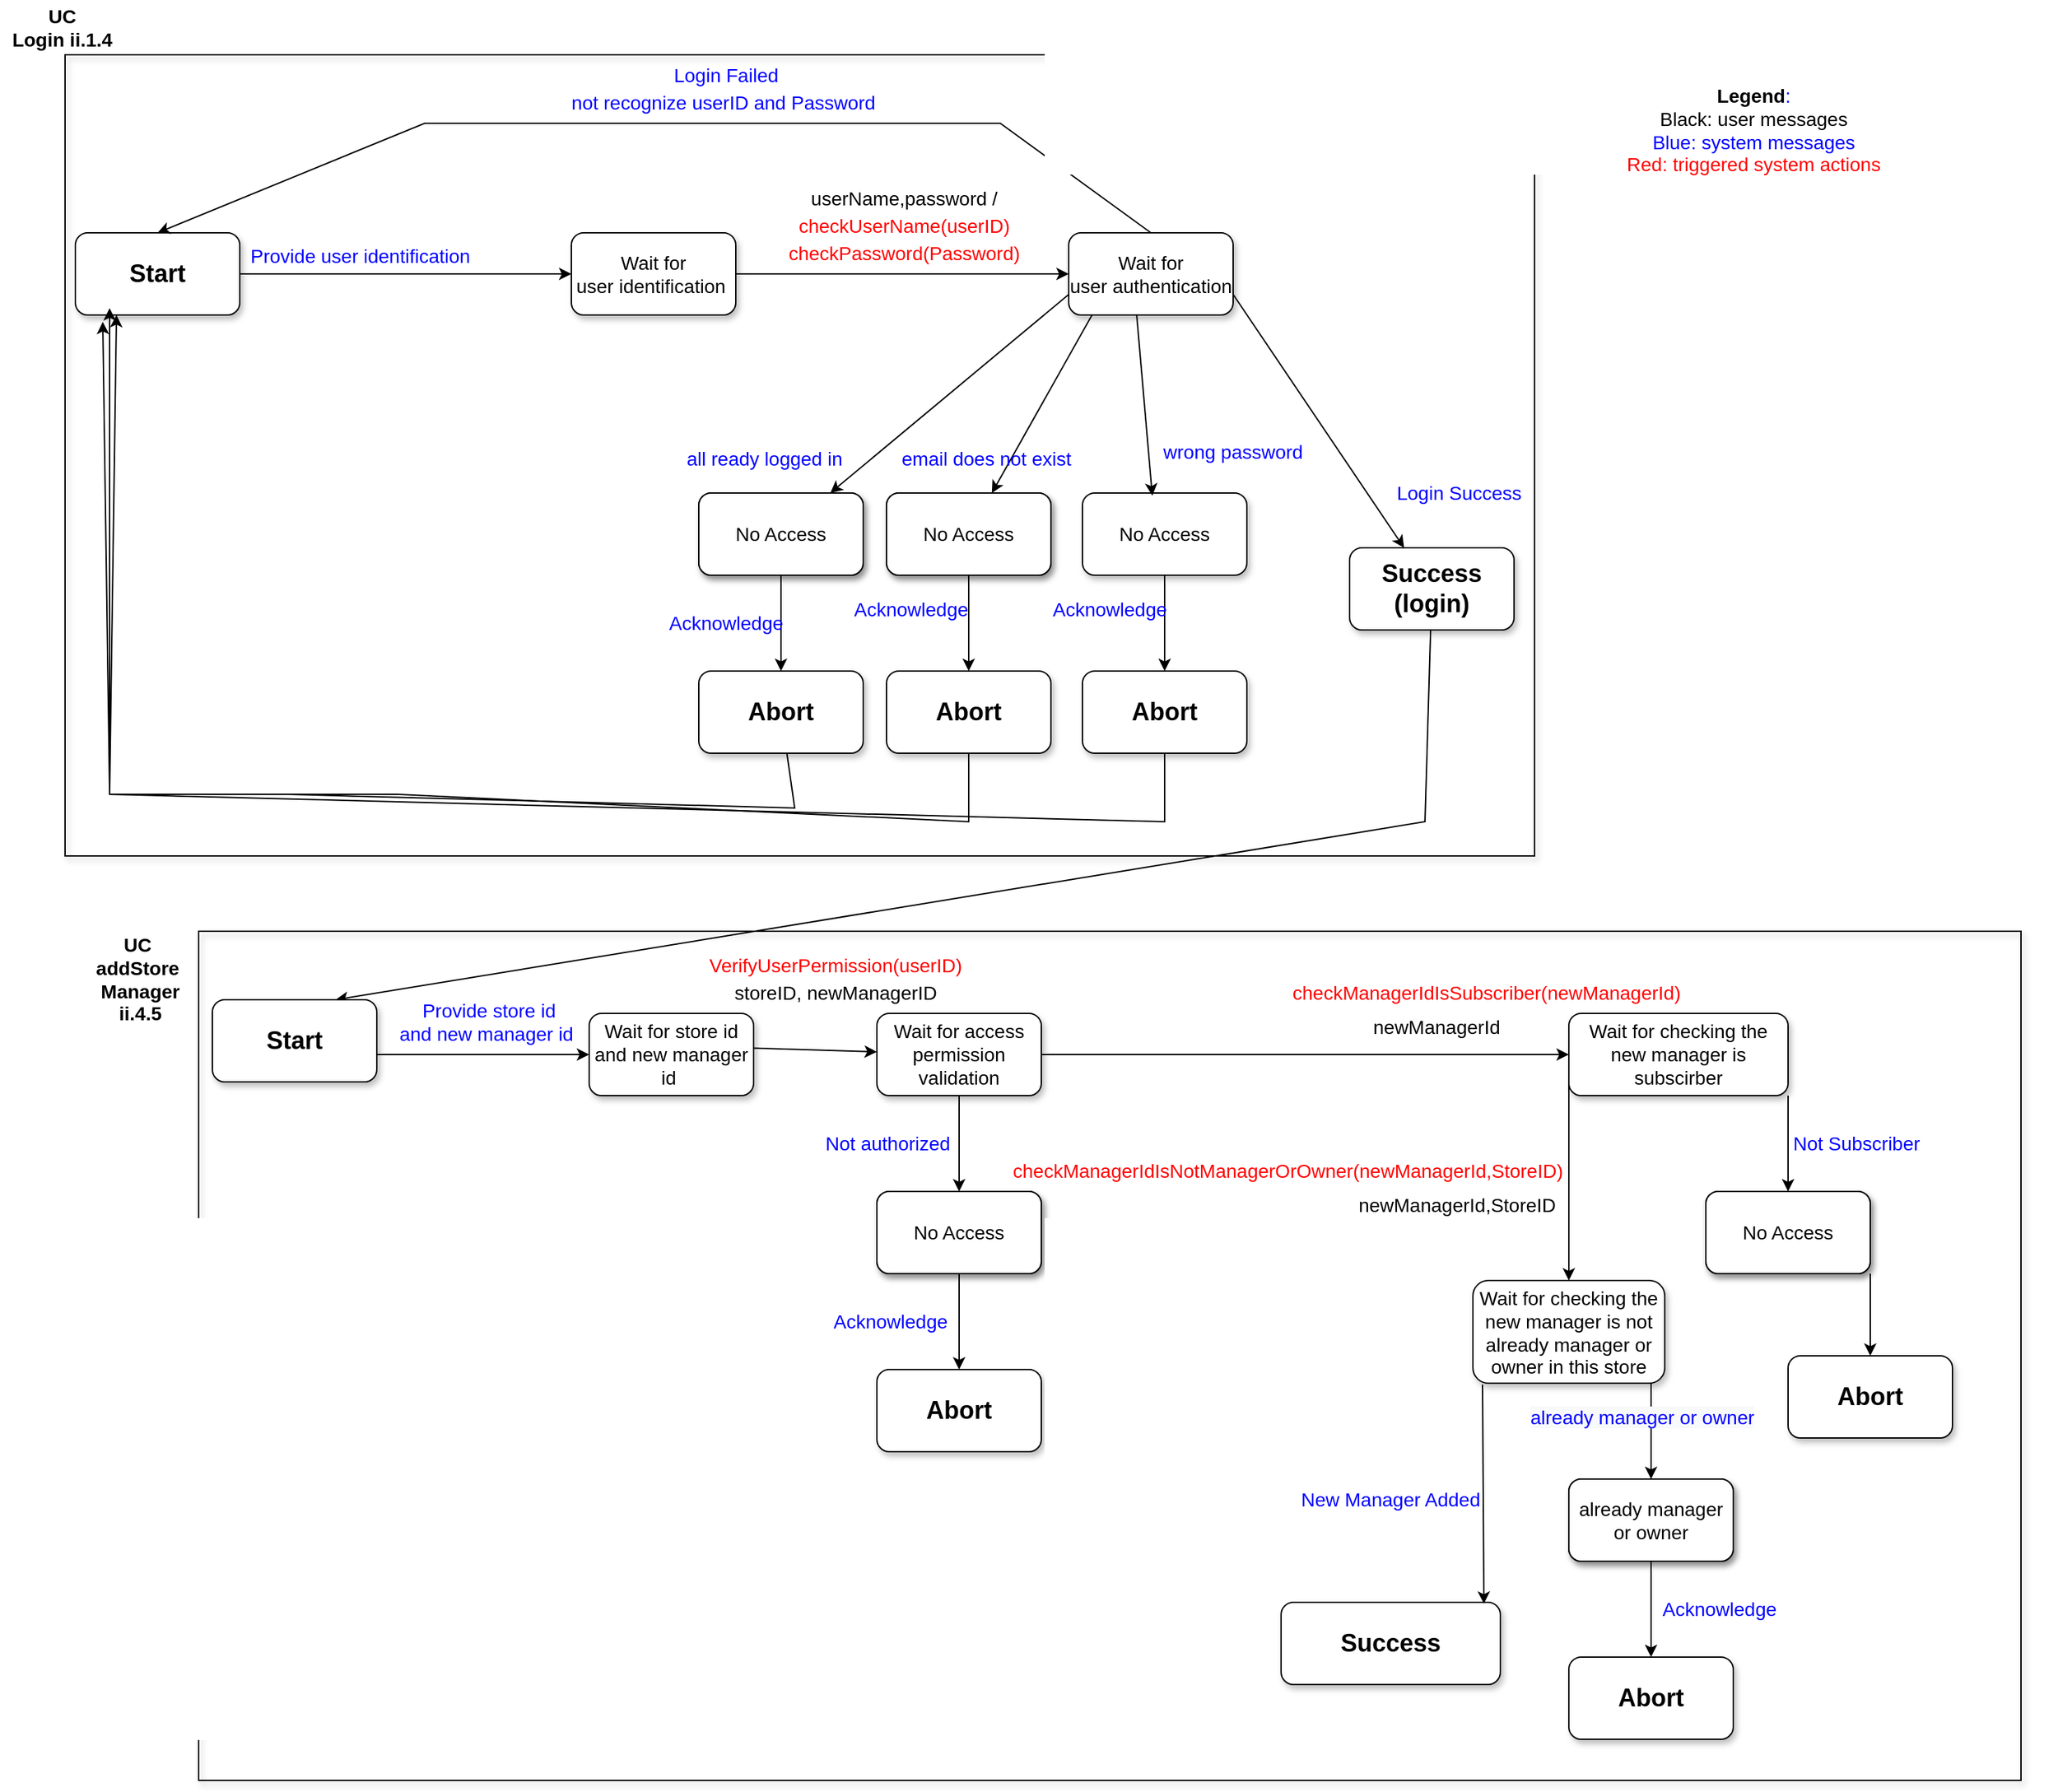 <mxfile version="18.1.1" type="device"><diagram id="I8vgxyRuR37qJ1av9yrc" name="Page-1"><mxGraphModel dx="1422" dy="732" grid="1" gridSize="10" guides="1" tooltips="1" connect="1" arrows="1" fold="1" page="1" pageScale="1" pageWidth="1654" pageHeight="2336" math="0" shadow="0"><root><mxCell id="0"/><mxCell id="1" parent="0"/><mxCell id="nVAzCe0PPjWLzRleOM1Q-2" value="&lt;b&gt;&lt;font style=&quot;font-size: 18px&quot;&gt;Start&lt;/font&gt;&lt;/b&gt;" style="rounded=1;whiteSpace=wrap;html=1;shadow=1;strokeColor=#000000;" parent="1" vertex="1"><mxGeometry x="55" y="170" width="120" height="60" as="geometry"/></mxCell><mxCell id="nVAzCe0PPjWLzRleOM1Q-3" value="&lt;font style=&quot;font-size: 14px&quot;&gt;Wait for user&amp;nbsp;identification&amp;nbsp;&lt;/font&gt;" style="rounded=1;whiteSpace=wrap;html=1;shadow=1;strokeColor=#000000;" parent="1" vertex="1"><mxGeometry x="417" y="170" width="120" height="60" as="geometry"/></mxCell><mxCell id="nVAzCe0PPjWLzRleOM1Q-4" value="" style="endArrow=classic;html=1;rounded=0;fontSize=14;exitX=1;exitY=0.5;exitDx=0;exitDy=0;entryX=0;entryY=0.5;entryDx=0;entryDy=0;" parent="1" source="nVAzCe0PPjWLzRleOM1Q-2" target="nVAzCe0PPjWLzRleOM1Q-3" edge="1"><mxGeometry width="50" height="50" relative="1" as="geometry"><mxPoint x="840" y="440" as="sourcePoint"/><mxPoint x="890" y="390" as="targetPoint"/></mxGeometry></mxCell><mxCell id="nVAzCe0PPjWLzRleOM1Q-5" value="&lt;font style=&quot;font-size: 14px&quot;&gt;Wait for user&amp;nbsp;authentication&lt;/font&gt;" style="rounded=1;whiteSpace=wrap;html=1;shadow=1;strokeColor=#000000;" parent="1" vertex="1"><mxGeometry x="780" y="170" width="120" height="60" as="geometry"/></mxCell><mxCell id="nVAzCe0PPjWLzRleOM1Q-6" value="" style="endArrow=classic;html=1;rounded=0;fontSize=14;entryX=0;entryY=0.5;entryDx=0;entryDy=0;" parent="1" source="nVAzCe0PPjWLzRleOM1Q-3" target="nVAzCe0PPjWLzRleOM1Q-5" edge="1"><mxGeometry width="50" height="50" relative="1" as="geometry"><mxPoint x="580" y="200" as="sourcePoint"/><mxPoint x="1240" y="390" as="targetPoint"/></mxGeometry></mxCell><mxCell id="nVAzCe0PPjWLzRleOM1Q-7" value="&lt;font color=&quot;#ff0000&quot;&gt;checkUserName(userID)&lt;/font&gt;" style="text;html=1;strokeColor=none;fillColor=none;align=center;verticalAlign=middle;whiteSpace=wrap;rounded=0;shadow=1;fontSize=14;" parent="1" vertex="1"><mxGeometry x="560" y="150" width="200" height="30" as="geometry"/></mxCell><mxCell id="nVAzCe0PPjWLzRleOM1Q-12" value="&lt;font color=&quot;#000000&quot;&gt;userName,password /&lt;/font&gt;" style="text;html=1;strokeColor=none;fillColor=none;align=center;verticalAlign=middle;whiteSpace=wrap;rounded=0;shadow=1;fontSize=14;fontColor=#FF0000;" parent="1" vertex="1"><mxGeometry x="545" y="130" width="230" height="30" as="geometry"/></mxCell><mxCell id="nVAzCe0PPjWLzRleOM1Q-15" value="" style="endArrow=classic;html=1;rounded=0;fontSize=14;fontColor=#000000;exitX=0.5;exitY=0;exitDx=0;exitDy=0;entryX=0.5;entryY=0;entryDx=0;entryDy=0;" parent="1" source="nVAzCe0PPjWLzRleOM1Q-5" target="nVAzCe0PPjWLzRleOM1Q-2" edge="1"><mxGeometry width="50" height="50" relative="1" as="geometry"><mxPoint x="620" y="420" as="sourcePoint"/><mxPoint x="680" y="360" as="targetPoint"/><Array as="points"><mxPoint x="730" y="90"/><mxPoint x="310" y="90"/></Array></mxGeometry></mxCell><mxCell id="nVAzCe0PPjWLzRleOM1Q-16" value="&lt;font color=&quot;#0000ff&quot;&gt;not recognize&amp;nbsp;userID&lt;/font&gt;&amp;nbsp;&lt;font color=&quot;#0000ff&quot;&gt;and Password&amp;nbsp;&lt;/font&gt;" style="text;html=1;strokeColor=none;fillColor=none;align=center;verticalAlign=middle;whiteSpace=wrap;rounded=0;shadow=1;fontSize=14;fontColor=#FF0000;" parent="1" vertex="1"><mxGeometry x="390" y="60" width="280" height="30" as="geometry"/></mxCell><mxCell id="nVAzCe0PPjWLzRleOM1Q-17" value="&lt;span style=&quot;font-size: 18px&quot;&gt;&lt;b&gt;Success&lt;br&gt;(login)&lt;br&gt;&lt;/b&gt;&lt;/span&gt;" style="rounded=1;whiteSpace=wrap;html=1;shadow=1;strokeColor=#000000;" parent="1" vertex="1"><mxGeometry x="985" y="400" width="120" height="60" as="geometry"/></mxCell><mxCell id="nVAzCe0PPjWLzRleOM1Q-18" value="&lt;font color=&quot;#0000ff&quot;&gt;Login Success&lt;/font&gt;" style="text;html=1;strokeColor=none;fillColor=none;align=center;verticalAlign=middle;whiteSpace=wrap;rounded=0;shadow=1;fontSize=14;fontColor=#FF0000;" parent="1" vertex="1"><mxGeometry x="925" y="345" width="280" height="30" as="geometry"/></mxCell><mxCell id="nVAzCe0PPjWLzRleOM1Q-19" value="" style="endArrow=classic;html=1;rounded=0;fontSize=14;fontColor=#0000FF;exitX=1;exitY=0.75;exitDx=0;exitDy=0;" parent="1" source="nVAzCe0PPjWLzRleOM1Q-5" target="nVAzCe0PPjWLzRleOM1Q-17" edge="1"><mxGeometry width="50" height="50" relative="1" as="geometry"><mxPoint x="1145" y="380" as="sourcePoint"/><mxPoint x="975" y="410" as="targetPoint"/></mxGeometry></mxCell><mxCell id="nVAzCe0PPjWLzRleOM1Q-20" value="&lt;font color=&quot;#000000&quot;&gt;&lt;b&gt;Legend&lt;/b&gt;&lt;/font&gt;:&lt;br&gt;&lt;font color=&quot;#000000&quot;&gt;Black: user messages&lt;/font&gt;&lt;br&gt;Blue: system messages&lt;br&gt;&lt;font color=&quot;#ff0000&quot;&gt;Red: triggered system actions&lt;/font&gt;" style="text;html=1;strokeColor=none;fillColor=none;align=center;verticalAlign=middle;whiteSpace=wrap;rounded=0;shadow=1;fontSize=14;fontColor=#0000FF;" parent="1" vertex="1"><mxGeometry x="1150" y="80" width="260" height="30" as="geometry"/></mxCell><mxCell id="nVAzCe0PPjWLzRleOM1Q-22" value="&lt;font color=&quot;#0000ff&quot;&gt;Login Failed&lt;/font&gt;" style="text;html=1;strokeColor=none;fillColor=none;align=center;verticalAlign=middle;whiteSpace=wrap;rounded=0;shadow=1;fontSize=14;fontColor=#FF0000;" parent="1" vertex="1"><mxGeometry x="390" y="40" width="280" height="30" as="geometry"/></mxCell><mxCell id="nVAzCe0PPjWLzRleOM1Q-24" value="&lt;font color=&quot;#000000&quot;&gt;storeID, newManagerID&lt;/font&gt;" style="text;html=1;strokeColor=none;fillColor=none;align=center;verticalAlign=middle;whiteSpace=wrap;rounded=0;shadow=1;fontSize=14;fontColor=#FF0000;" parent="1" vertex="1"><mxGeometry x="495" y="710" width="230" height="30" as="geometry"/></mxCell><mxCell id="nVAzCe0PPjWLzRleOM1Q-25" value="&lt;font style=&quot;font-size: 14px&quot;&gt;Wait for access permission validation&lt;/font&gt;" style="rounded=1;whiteSpace=wrap;html=1;shadow=1;strokeColor=#000000;" parent="1" vertex="1"><mxGeometry x="640" y="740" width="120" height="60" as="geometry"/></mxCell><mxCell id="nVAzCe0PPjWLzRleOM1Q-27" value="&lt;font color=&quot;#0000ff&quot;&gt;Provide&amp;nbsp;user&amp;nbsp;identification&amp;nbsp;&lt;br&gt;&amp;nbsp;&lt;/font&gt;" style="text;html=1;strokeColor=none;fillColor=none;align=center;verticalAlign=middle;whiteSpace=wrap;rounded=0;shadow=1;fontSize=14;fontColor=#FF0000;" parent="1" vertex="1"><mxGeometry x="125" y="180" width="280" height="30" as="geometry"/></mxCell><mxCell id="nVAzCe0PPjWLzRleOM1Q-28" value="" style="endArrow=classic;html=1;rounded=0;fontSize=14;fontColor=#000000;" parent="1" target="nVAzCe0PPjWLzRleOM1Q-25" edge="1"><mxGeometry width="50" height="50" relative="1" as="geometry"><mxPoint x="540" y="765" as="sourcePoint"/><mxPoint x="650" y="755" as="targetPoint"/></mxGeometry></mxCell><mxCell id="nVAzCe0PPjWLzRleOM1Q-29" value="&lt;font style=&quot;font-size: 14px&quot;&gt;Wait for store id and new manager id&amp;nbsp;&lt;/font&gt;" style="rounded=1;whiteSpace=wrap;html=1;shadow=1;strokeColor=#000000;" parent="1" vertex="1"><mxGeometry x="430" y="740" width="120" height="60" as="geometry"/></mxCell><mxCell id="nVAzCe0PPjWLzRleOM1Q-30" value="&lt;font color=&quot;#0000ff&quot;&gt;Provide&amp;nbsp;store id &lt;br&gt;and new manager id&amp;nbsp;&lt;br&gt;&amp;nbsp;&lt;/font&gt;" style="text;html=1;strokeColor=none;fillColor=none;align=center;verticalAlign=middle;whiteSpace=wrap;rounded=0;shadow=1;fontSize=14;fontColor=#FF0000;" parent="1" vertex="1"><mxGeometry x="217" y="740" width="280" height="30" as="geometry"/></mxCell><mxCell id="nVAzCe0PPjWLzRleOM1Q-31" value="&lt;font color=&quot;#ff0000&quot;&gt;VerifyUserPermission(&lt;/font&gt;&lt;span style=&quot;color: rgb(255 , 0 , 0)&quot;&gt;userID&lt;/span&gt;&lt;font color=&quot;#ff0000&quot;&gt;)&lt;/font&gt;" style="text;html=1;strokeColor=none;fillColor=none;align=center;verticalAlign=middle;whiteSpace=wrap;rounded=0;shadow=1;fontSize=14;" parent="1" vertex="1"><mxGeometry x="510" y="690" width="200" height="30" as="geometry"/></mxCell><mxCell id="nVAzCe0PPjWLzRleOM1Q-34" value="" style="endArrow=classic;html=1;rounded=0;fontSize=14;fontColor=#0000FF;entryX=0.75;entryY=0;entryDx=0;entryDy=0;" parent="1" source="nVAzCe0PPjWLzRleOM1Q-17" target="nVAzCe0PPjWLzRleOM1Q-44" edge="1"><mxGeometry width="50" height="50" relative="1" as="geometry"><mxPoint x="425" y="390" as="sourcePoint"/><mxPoint x="475" y="340" as="targetPoint"/><Array as="points"><mxPoint x="1040" y="600"/></Array></mxGeometry></mxCell><mxCell id="nVAzCe0PPjWLzRleOM1Q-37" value="&lt;font style=&quot;font-size: 14px&quot;&gt;No Access&lt;/font&gt;" style="rounded=1;whiteSpace=wrap;html=1;shadow=1;strokeColor=#000000;" parent="1" vertex="1"><mxGeometry x="640" y="870" width="120" height="60" as="geometry"/></mxCell><mxCell id="nVAzCe0PPjWLzRleOM1Q-39" value="&lt;b&gt;&lt;font style=&quot;font-size: 18px&quot;&gt;Abort&lt;/font&gt;&lt;/b&gt;" style="rounded=1;whiteSpace=wrap;html=1;shadow=1;strokeColor=#000000;" parent="1" vertex="1"><mxGeometry x="640" y="1000" width="120" height="60" as="geometry"/></mxCell><mxCell id="nVAzCe0PPjWLzRleOM1Q-40" value="" style="endArrow=classic;html=1;rounded=0;fontSize=14;fontColor=#0000FF;exitX=0.5;exitY=1;exitDx=0;exitDy=0;" parent="1" source="nVAzCe0PPjWLzRleOM1Q-25" target="nVAzCe0PPjWLzRleOM1Q-37" edge="1"><mxGeometry width="50" height="50" relative="1" as="geometry"><mxPoint x="805" y="910" as="sourcePoint"/><mxPoint x="855" y="860" as="targetPoint"/></mxGeometry></mxCell><mxCell id="nVAzCe0PPjWLzRleOM1Q-42" value="" style="endArrow=classic;html=1;rounded=0;fontSize=14;fontColor=#0000FF;exitX=0.5;exitY=1;exitDx=0;exitDy=0;" parent="1" source="nVAzCe0PPjWLzRleOM1Q-37" target="nVAzCe0PPjWLzRleOM1Q-39" edge="1"><mxGeometry width="50" height="50" relative="1" as="geometry"><mxPoint x="830" y="910" as="sourcePoint"/><mxPoint x="880" y="860" as="targetPoint"/></mxGeometry></mxCell><mxCell id="nVAzCe0PPjWLzRleOM1Q-43" value="&lt;font color=&quot;#0000ff&quot;&gt;Acknowledge&lt;/font&gt;" style="text;html=1;strokeColor=none;fillColor=none;align=center;verticalAlign=middle;whiteSpace=wrap;rounded=0;shadow=1;fontSize=14;fontColor=#FF0000;" parent="1" vertex="1"><mxGeometry x="510" y="950" width="280" height="30" as="geometry"/></mxCell><mxCell id="nVAzCe0PPjWLzRleOM1Q-44" value="&lt;b&gt;&lt;font style=&quot;font-size: 18px&quot;&gt;Start&lt;/font&gt;&lt;/b&gt;" style="rounded=1;whiteSpace=wrap;html=1;shadow=1;strokeColor=#000000;" parent="1" vertex="1"><mxGeometry x="155" y="730" width="120" height="60" as="geometry"/></mxCell><mxCell id="nVAzCe0PPjWLzRleOM1Q-45" value="" style="endArrow=classic;html=1;rounded=0;fontSize=14;fontColor=#0000FF;" parent="1" edge="1"><mxGeometry width="50" height="50" relative="1" as="geometry"><mxPoint x="275" y="770" as="sourcePoint"/><mxPoint x="430" y="770" as="targetPoint"/></mxGeometry></mxCell><mxCell id="nVAzCe0PPjWLzRleOM1Q-46" value="&lt;font color=&quot;#ff0000&quot;&gt;checkPassword(Password)&lt;/font&gt;" style="text;html=1;strokeColor=none;fillColor=none;align=center;verticalAlign=middle;whiteSpace=wrap;rounded=0;shadow=1;fontSize=14;" parent="1" vertex="1"><mxGeometry x="560" y="170" width="200" height="30" as="geometry"/></mxCell><mxCell id="nVAzCe0PPjWLzRleOM1Q-47" value="&lt;span style=&quot;font-size: 14px&quot;&gt;Wait for checking the new manager is subscirber&lt;/span&gt;" style="rounded=1;whiteSpace=wrap;html=1;shadow=1;strokeColor=#000000;" parent="1" vertex="1"><mxGeometry x="1145" y="740" width="160" height="60" as="geometry"/></mxCell><mxCell id="nVAzCe0PPjWLzRleOM1Q-49" value="" style="endArrow=classic;html=1;rounded=0;fontSize=14;fontColor=#0000FF;" parent="1" source="nVAzCe0PPjWLzRleOM1Q-25" target="nVAzCe0PPjWLzRleOM1Q-47" edge="1"><mxGeometry width="50" height="50" relative="1" as="geometry"><mxPoint x="750" y="760" as="sourcePoint"/><mxPoint x="1080" y="860" as="targetPoint"/></mxGeometry></mxCell><mxCell id="nVAzCe0PPjWLzRleOM1Q-53" value="&lt;font color=&quot;#ff0000&quot;&gt;checkManagerIdIsSubscriber(newManagerId)&lt;/font&gt;" style="text;html=1;strokeColor=none;fillColor=none;align=center;verticalAlign=middle;whiteSpace=wrap;rounded=0;shadow=1;fontSize=14;" parent="1" vertex="1"><mxGeometry x="985" y="710" width="200" height="30" as="geometry"/></mxCell><mxCell id="nVAzCe0PPjWLzRleOM1Q-54" value="&lt;span style=&quot;color: rgb(0 , 0 , 0)&quot;&gt;newManagerId&amp;nbsp;&lt;/span&gt;" style="text;html=1;align=center;verticalAlign=middle;resizable=0;points=[];autosize=1;strokeColor=none;fillColor=none;fontSize=14;fontColor=#0000FF;" parent="1" vertex="1"><mxGeometry x="995" y="740" width="110" height="20" as="geometry"/></mxCell><mxCell id="nVAzCe0PPjWLzRleOM1Q-57" value="&lt;span style=&quot;font-size: 14px&quot;&gt;Wait for checking the new manager is not already&amp;nbsp;manager or owner in this store&lt;/span&gt;" style="rounded=1;whiteSpace=wrap;html=1;shadow=1;strokeColor=#000000;" parent="1" vertex="1"><mxGeometry x="1075" y="935" width="140" height="75" as="geometry"/></mxCell><mxCell id="nVAzCe0PPjWLzRleOM1Q-58" value="" style="endArrow=classic;html=1;rounded=0;fontSize=14;fontColor=#0000FF;exitX=0;exitY=0.75;exitDx=0;exitDy=0;" parent="1" source="nVAzCe0PPjWLzRleOM1Q-47" target="nVAzCe0PPjWLzRleOM1Q-57" edge="1"><mxGeometry width="50" height="50" relative="1" as="geometry"><mxPoint x="1145" y="800" as="sourcePoint"/><mxPoint x="1020" y="865" as="targetPoint"/></mxGeometry></mxCell><mxCell id="nVAzCe0PPjWLzRleOM1Q-60" value="&lt;font color=&quot;#ff0000&quot;&gt;checkManagerIdIsNotManagerOrOwner(newManagerId,StoreID)&lt;/font&gt;" style="text;html=1;strokeColor=none;fillColor=none;align=center;verticalAlign=middle;whiteSpace=wrap;rounded=0;shadow=1;fontSize=14;" parent="1" vertex="1"><mxGeometry x="840" y="840" width="200" height="30" as="geometry"/></mxCell><mxCell id="nVAzCe0PPjWLzRleOM1Q-61" value="&lt;span style=&quot;color: rgb(0 , 0 , 0)&quot;&gt;newManagerId,StoreID&amp;nbsp;&lt;/span&gt;" style="text;html=1;align=center;verticalAlign=middle;resizable=0;points=[];autosize=1;strokeColor=none;fillColor=none;fontSize=14;fontColor=#0000FF;" parent="1" vertex="1"><mxGeometry x="985" y="870" width="160" height="20" as="geometry"/></mxCell><mxCell id="nVAzCe0PPjWLzRleOM1Q-62" value="&lt;b style=&quot;font-size: 18px&quot;&gt;Success&lt;br&gt;&lt;/b&gt;" style="rounded=1;whiteSpace=wrap;html=1;shadow=1;strokeColor=#000000;" parent="1" vertex="1"><mxGeometry x="935" y="1170" width="160" height="60" as="geometry"/></mxCell><mxCell id="nVAzCe0PPjWLzRleOM1Q-63" value="" style="endArrow=classic;html=1;rounded=0;fontSize=14;fontColor=#0000FF;exitX=0.05;exitY=1.013;exitDx=0;exitDy=0;entryX=0.925;entryY=0.017;entryDx=0;entryDy=0;exitPerimeter=0;entryPerimeter=0;" parent="1" source="nVAzCe0PPjWLzRleOM1Q-57" target="nVAzCe0PPjWLzRleOM1Q-62" edge="1"><mxGeometry width="50" height="50" relative="1" as="geometry"><mxPoint x="1075" y="1200" as="sourcePoint"/><mxPoint x="1075" y="1335" as="targetPoint"/></mxGeometry></mxCell><mxCell id="nVAzCe0PPjWLzRleOM1Q-66" value="&lt;font color=&quot;#0000ff&quot;&gt;Not authorized&amp;nbsp;&lt;/font&gt;" style="text;html=1;strokeColor=none;fillColor=none;align=center;verticalAlign=middle;whiteSpace=wrap;rounded=0;shadow=1;fontSize=14;fontColor=#FF0000;" parent="1" vertex="1"><mxGeometry x="510" y="820" width="280" height="30" as="geometry"/></mxCell><mxCell id="nVAzCe0PPjWLzRleOM1Q-67" value="&lt;font style=&quot;font-size: 14px&quot;&gt;No Access&lt;/font&gt;" style="rounded=1;whiteSpace=wrap;html=1;shadow=1;strokeColor=#000000;" parent="1" vertex="1"><mxGeometry x="640" y="870" width="120" height="60" as="geometry"/></mxCell><mxCell id="nVAzCe0PPjWLzRleOM1Q-69" value="&lt;font style=&quot;font-size: 14px&quot;&gt;No Access&lt;/font&gt;" style="rounded=1;whiteSpace=wrap;html=1;shadow=1;strokeColor=#000000;" parent="1" vertex="1"><mxGeometry x="1245" y="870" width="120" height="60" as="geometry"/></mxCell><mxCell id="nVAzCe0PPjWLzRleOM1Q-70" value="&lt;b&gt;&lt;font style=&quot;font-size: 18px&quot;&gt;Abort&lt;/font&gt;&lt;/b&gt;" style="rounded=1;whiteSpace=wrap;html=1;shadow=1;strokeColor=#000000;" parent="1" vertex="1"><mxGeometry x="1305" y="990" width="120" height="60" as="geometry"/></mxCell><mxCell id="nVAzCe0PPjWLzRleOM1Q-71" value="" style="endArrow=classic;html=1;rounded=0;fontSize=14;fontColor=#0000FF;exitX=0.5;exitY=1;exitDx=0;exitDy=0;" parent="1" target="nVAzCe0PPjWLzRleOM1Q-69" edge="1"><mxGeometry width="50" height="50" relative="1" as="geometry"><mxPoint x="1305" y="800" as="sourcePoint"/><mxPoint x="1485" y="860" as="targetPoint"/></mxGeometry></mxCell><mxCell id="nVAzCe0PPjWLzRleOM1Q-72" value="" style="endArrow=classic;html=1;rounded=0;fontSize=14;fontColor=#0000FF;exitX=1;exitY=1;exitDx=0;exitDy=0;" parent="1" source="nVAzCe0PPjWLzRleOM1Q-75" target="nVAzCe0PPjWLzRleOM1Q-70" edge="1"><mxGeometry width="50" height="50" relative="1" as="geometry"><mxPoint x="1435" y="910" as="sourcePoint"/><mxPoint x="1485" y="860" as="targetPoint"/></mxGeometry></mxCell><mxCell id="nVAzCe0PPjWLzRleOM1Q-74" value="&lt;span style=&quot;color: rgb(0 , 0 , 255)&quot;&gt;Not&amp;nbsp;Subscriber&lt;/span&gt;" style="text;html=1;strokeColor=none;fillColor=none;align=center;verticalAlign=middle;whiteSpace=wrap;rounded=0;shadow=1;fontSize=14;fontColor=#FF0000;" parent="1" vertex="1"><mxGeometry x="1215" y="820" width="280" height="30" as="geometry"/></mxCell><mxCell id="nVAzCe0PPjWLzRleOM1Q-75" value="&lt;font style=&quot;font-size: 14px&quot;&gt;No Access&lt;/font&gt;" style="rounded=1;whiteSpace=wrap;html=1;shadow=1;strokeColor=#000000;" parent="1" vertex="1"><mxGeometry x="1245" y="870" width="120" height="60" as="geometry"/></mxCell><mxCell id="nVAzCe0PPjWLzRleOM1Q-82" value="&lt;font style=&quot;font-size: 14px&quot;&gt;No Access&lt;/font&gt;" style="rounded=1;whiteSpace=wrap;html=1;shadow=1;strokeColor=#000000;" parent="1" vertex="1"><mxGeometry x="1145" y="1080" width="120" height="60" as="geometry"/></mxCell><mxCell id="nVAzCe0PPjWLzRleOM1Q-83" value="&lt;b&gt;&lt;font style=&quot;font-size: 18px&quot;&gt;Abort&lt;/font&gt;&lt;/b&gt;" style="rounded=1;whiteSpace=wrap;html=1;shadow=1;strokeColor=#000000;" parent="1" vertex="1"><mxGeometry x="1145" y="1210" width="120" height="60" as="geometry"/></mxCell><mxCell id="nVAzCe0PPjWLzRleOM1Q-84" value="" style="endArrow=classic;html=1;rounded=0;fontSize=14;fontColor=#0000FF;" parent="1" target="nVAzCe0PPjWLzRleOM1Q-82" edge="1"><mxGeometry width="50" height="50" relative="1" as="geometry"><mxPoint x="1205" y="1010" as="sourcePoint"/><mxPoint x="1385" y="1070" as="targetPoint"/></mxGeometry></mxCell><mxCell id="nVAzCe0PPjWLzRleOM1Q-85" value="" style="endArrow=classic;html=1;rounded=0;fontSize=14;fontColor=#0000FF;exitX=0.5;exitY=1;exitDx=0;exitDy=0;" parent="1" source="nVAzCe0PPjWLzRleOM1Q-82" target="nVAzCe0PPjWLzRleOM1Q-83" edge="1"><mxGeometry width="50" height="50" relative="1" as="geometry"><mxPoint x="1335" y="1120" as="sourcePoint"/><mxPoint x="1385" y="1070" as="targetPoint"/></mxGeometry></mxCell><mxCell id="nVAzCe0PPjWLzRleOM1Q-86" value="&lt;span style=&quot;font-size: 14px&quot;&gt;already&amp;nbsp;manager or owner&lt;/span&gt;" style="rounded=1;whiteSpace=wrap;html=1;shadow=1;strokeColor=#000000;" parent="1" vertex="1"><mxGeometry x="1145" y="1080" width="120" height="60" as="geometry"/></mxCell><mxCell id="nVAzCe0PPjWLzRleOM1Q-87" value="&lt;font color=&quot;#0000ff&quot;&gt;Acknowledge&lt;/font&gt;" style="text;html=1;strokeColor=none;fillColor=none;align=center;verticalAlign=middle;whiteSpace=wrap;rounded=0;shadow=1;fontSize=14;fontColor=#FF0000;" parent="1" vertex="1"><mxGeometry x="1115" y="1160" width="280" height="30" as="geometry"/></mxCell><mxCell id="nVAzCe0PPjWLzRleOM1Q-89" value="&lt;span style=&quot;font-family: &amp;#34;helvetica&amp;#34; ; font-size: 14px ; font-style: normal ; font-weight: 400 ; letter-spacing: normal ; text-align: center ; text-indent: 0px ; text-transform: none ; word-spacing: 0px ; background-color: rgb(248 , 249 , 250) ; display: inline ; float: none&quot;&gt;already&amp;nbsp;manager or owner&lt;/span&gt;" style="text;whiteSpace=wrap;html=1;fontSize=14;fontColor=#0000FF;" parent="1" vertex="1"><mxGeometry x="1115" y="1020" width="190" height="30" as="geometry"/></mxCell><mxCell id="nVAzCe0PPjWLzRleOM1Q-90" value="" style="rounded=0;whiteSpace=wrap;html=1;shadow=1;fontSize=14;fontColor=#0000FF;strokeColor=#000000;fillColor=none;" parent="1" vertex="1"><mxGeometry x="47.5" y="40" width="1072.5" height="585" as="geometry"/></mxCell><mxCell id="nVAzCe0PPjWLzRleOM1Q-91" value="&lt;font color=&quot;#000000&quot;&gt;&lt;b&gt;UC&lt;br&gt;Login ii.1.4&lt;/b&gt;&lt;/font&gt;" style="text;html=1;align=center;verticalAlign=middle;resizable=0;points=[];autosize=1;strokeColor=none;fillColor=none;fontSize=14;fontColor=#0000FF;" parent="1" vertex="1"><mxGeometry width="90" height="40" as="geometry"/></mxCell><mxCell id="nVAzCe0PPjWLzRleOM1Q-92" value="" style="rounded=0;whiteSpace=wrap;html=1;shadow=1;fontSize=14;fontColor=#0000FF;strokeColor=default;fillColor=none;" parent="1" vertex="1"><mxGeometry x="145" y="680" width="1330" height="620" as="geometry"/></mxCell><mxCell id="nVAzCe0PPjWLzRleOM1Q-93" value="&lt;font color=&quot;#000000&quot;&gt;&lt;b&gt;UC&lt;br&gt;addStore&lt;br&gt;&amp;nbsp;Manager&lt;br&gt;&amp;nbsp;ii.4.5&lt;/b&gt;&lt;/font&gt;" style="text;html=1;align=center;verticalAlign=middle;resizable=0;points=[];autosize=1;strokeColor=none;fillColor=none;fontSize=14;fontColor=#0000FF;" parent="1" vertex="1"><mxGeometry x="60" y="680" width="80" height="70" as="geometry"/></mxCell><mxCell id="nVAzCe0PPjWLzRleOM1Q-94" value="&lt;font color=&quot;#0000ff&quot;&gt;New Manager Added&lt;/font&gt;" style="text;html=1;strokeColor=none;fillColor=none;align=center;verticalAlign=middle;whiteSpace=wrap;rounded=0;shadow=1;fontSize=14;fontColor=#FF0000;" parent="1" vertex="1"><mxGeometry x="875" y="1080" width="280" height="30" as="geometry"/></mxCell><mxCell id="nmeT3cnGTExL2D66r-PP-1" value="&lt;font style=&quot;font-size: 14px&quot;&gt;No Access&lt;/font&gt;" style="rounded=1;whiteSpace=wrap;html=1;shadow=1;strokeColor=#000000;" parent="1" vertex="1"><mxGeometry x="510" y="360" width="120" height="60" as="geometry"/></mxCell><mxCell id="nmeT3cnGTExL2D66r-PP-2" value="&lt;b&gt;&lt;font style=&quot;font-size: 18px&quot;&gt;Abort&lt;/font&gt;&lt;/b&gt;" style="rounded=1;whiteSpace=wrap;html=1;shadow=1;strokeColor=#000000;" parent="1" vertex="1"><mxGeometry x="510" y="490" width="120" height="60" as="geometry"/></mxCell><mxCell id="nmeT3cnGTExL2D66r-PP-3" value="" style="endArrow=classic;html=1;rounded=0;fontSize=14;fontColor=#0000FF;exitX=0;exitY=0.75;exitDx=0;exitDy=0;" parent="1" source="nVAzCe0PPjWLzRleOM1Q-5" target="nmeT3cnGTExL2D66r-PP-1" edge="1"><mxGeometry width="50" height="50" relative="1" as="geometry"><mxPoint x="767" y="215" as="sourcePoint"/><mxPoint x="725" y="300" as="targetPoint"/></mxGeometry></mxCell><mxCell id="nmeT3cnGTExL2D66r-PP-4" value="" style="endArrow=classic;html=1;rounded=0;fontSize=14;fontColor=#0000FF;exitX=0.5;exitY=1;exitDx=0;exitDy=0;" parent="1" source="nmeT3cnGTExL2D66r-PP-1" target="nmeT3cnGTExL2D66r-PP-2" edge="1"><mxGeometry width="50" height="50" relative="1" as="geometry"><mxPoint x="700" y="400" as="sourcePoint"/><mxPoint x="750" y="350" as="targetPoint"/></mxGeometry></mxCell><mxCell id="nmeT3cnGTExL2D66r-PP-5" value="&lt;font color=&quot;#0000ff&quot;&gt;Acknowledge&lt;/font&gt;" style="text;html=1;strokeColor=none;fillColor=none;align=center;verticalAlign=middle;whiteSpace=wrap;rounded=0;shadow=1;fontSize=14;fontColor=#FF0000;" parent="1" vertex="1"><mxGeometry x="390" y="440" width="280" height="30" as="geometry"/></mxCell><mxCell id="nmeT3cnGTExL2D66r-PP-6" value="&lt;font color=&quot;#0000ff&quot;&gt;all ready logged&amp;nbsp;in&amp;nbsp;&lt;/font&gt;" style="text;html=1;strokeColor=none;fillColor=none;align=center;verticalAlign=middle;whiteSpace=wrap;rounded=0;shadow=1;fontSize=14;fontColor=#FF0000;" parent="1" vertex="1"><mxGeometry x="420" y="320" width="280" height="30" as="geometry"/></mxCell><mxCell id="nmeT3cnGTExL2D66r-PP-7" value="&lt;font style=&quot;font-size: 14px&quot;&gt;No Access&lt;/font&gt;" style="rounded=1;whiteSpace=wrap;html=1;shadow=1;strokeColor=#000000;" parent="1" vertex="1"><mxGeometry x="510" y="360" width="120" height="60" as="geometry"/></mxCell><mxCell id="nmeT3cnGTExL2D66r-PP-20" value="&lt;font style=&quot;font-size: 14px&quot;&gt;No Access&lt;/font&gt;" style="rounded=1;whiteSpace=wrap;html=1;shadow=1;strokeColor=#000000;" parent="1" vertex="1"><mxGeometry x="647" y="360" width="120" height="60" as="geometry"/></mxCell><mxCell id="nmeT3cnGTExL2D66r-PP-21" value="&lt;b&gt;&lt;font style=&quot;font-size: 18px&quot;&gt;Abort&lt;/font&gt;&lt;/b&gt;" style="rounded=1;whiteSpace=wrap;html=1;shadow=1;strokeColor=#000000;" parent="1" vertex="1"><mxGeometry x="647" y="490" width="120" height="60" as="geometry"/></mxCell><mxCell id="nmeT3cnGTExL2D66r-PP-22" value="" style="endArrow=classic;html=1;rounded=0;fontSize=14;fontColor=#0000FF;exitX=0.25;exitY=1;exitDx=0;exitDy=0;" parent="1" target="nmeT3cnGTExL2D66r-PP-20" edge="1"><mxGeometry width="50" height="50" relative="1" as="geometry"><mxPoint x="797" y="230" as="sourcePoint"/><mxPoint x="862" y="300" as="targetPoint"/></mxGeometry></mxCell><mxCell id="nmeT3cnGTExL2D66r-PP-23" value="" style="endArrow=classic;html=1;rounded=0;fontSize=14;fontColor=#0000FF;exitX=0.5;exitY=1;exitDx=0;exitDy=0;" parent="1" source="nmeT3cnGTExL2D66r-PP-20" target="nmeT3cnGTExL2D66r-PP-21" edge="1"><mxGeometry width="50" height="50" relative="1" as="geometry"><mxPoint x="837" y="400" as="sourcePoint"/><mxPoint x="887" y="350" as="targetPoint"/></mxGeometry></mxCell><mxCell id="nmeT3cnGTExL2D66r-PP-24" value="&lt;font style=&quot;font-size: 14px&quot;&gt;No Access&lt;/font&gt;" style="rounded=1;whiteSpace=wrap;html=1;shadow=1;strokeColor=#000000;" parent="1" vertex="1"><mxGeometry x="647" y="360" width="120" height="60" as="geometry"/></mxCell><mxCell id="nmeT3cnGTExL2D66r-PP-25" value="&lt;font color=&quot;#0000ff&quot;&gt;email does not exist&lt;/font&gt;" style="text;html=1;strokeColor=none;fillColor=none;align=center;verticalAlign=middle;whiteSpace=wrap;rounded=0;shadow=1;fontSize=14;fontColor=#FF0000;" parent="1" vertex="1"><mxGeometry x="580" y="320" width="280" height="30" as="geometry"/></mxCell><mxCell id="nmeT3cnGTExL2D66r-PP-27" value="&lt;b&gt;&lt;font style=&quot;font-size: 18px&quot;&gt;Abort&lt;/font&gt;&lt;/b&gt;" style="rounded=1;whiteSpace=wrap;html=1;shadow=1;strokeColor=#000000;" parent="1" vertex="1"><mxGeometry x="790" y="490" width="120" height="60" as="geometry"/></mxCell><mxCell id="nmeT3cnGTExL2D66r-PP-28" value="" style="endArrow=classic;html=1;rounded=0;fontSize=14;fontColor=#0000FF;" parent="1" source="nmeT3cnGTExL2D66r-PP-29" target="nmeT3cnGTExL2D66r-PP-27" edge="1"><mxGeometry width="50" height="50" relative="1" as="geometry"><mxPoint x="880" y="410" as="sourcePoint"/><mxPoint x="1060" y="340" as="targetPoint"/></mxGeometry></mxCell><mxCell id="nmeT3cnGTExL2D66r-PP-29" value="&lt;font style=&quot;font-size: 14px&quot;&gt;No Access&lt;/font&gt;" style="rounded=1;whiteSpace=wrap;html=1;shadow=1;strokeColor=#000000;" parent="1" vertex="1"><mxGeometry x="790" y="360" width="120" height="60" as="geometry"/></mxCell><mxCell id="nmeT3cnGTExL2D66r-PP-30" value="&lt;font color=&quot;#0000ff&quot;&gt;wrong password&lt;/font&gt;" style="text;html=1;strokeColor=none;fillColor=none;align=center;verticalAlign=middle;whiteSpace=wrap;rounded=0;shadow=1;fontSize=14;fontColor=#FF0000;" parent="1" vertex="1"><mxGeometry x="760" y="315" width="280" height="30" as="geometry"/></mxCell><mxCell id="nmeT3cnGTExL2D66r-PP-31" value="&lt;font color=&quot;#0000ff&quot;&gt;Acknowledge&lt;/font&gt;" style="text;html=1;strokeColor=none;fillColor=none;align=center;verticalAlign=middle;whiteSpace=wrap;rounded=0;shadow=1;fontSize=14;fontColor=#FF0000;" parent="1" vertex="1"><mxGeometry x="525" y="430" width="280" height="30" as="geometry"/></mxCell><mxCell id="nmeT3cnGTExL2D66r-PP-32" value="&lt;font color=&quot;#0000ff&quot;&gt;Acknowledge&lt;/font&gt;" style="text;html=1;strokeColor=none;fillColor=none;align=center;verticalAlign=middle;whiteSpace=wrap;rounded=0;shadow=1;fontSize=14;fontColor=#FF0000;" parent="1" vertex="1"><mxGeometry x="670" y="430" width="280" height="30" as="geometry"/></mxCell><mxCell id="nmeT3cnGTExL2D66r-PP-33" value="" style="endArrow=classic;html=1;rounded=0;fontSize=14;fontColor=#0000FF;entryX=0.425;entryY=0.033;entryDx=0;entryDy=0;entryPerimeter=0;" parent="1" target="nmeT3cnGTExL2D66r-PP-29" edge="1"><mxGeometry width="50" height="50" relative="1" as="geometry"><mxPoint x="829.593" y="230" as="sourcePoint"/><mxPoint x="733.875" y="370" as="targetPoint"/></mxGeometry></mxCell><mxCell id="nmeT3cnGTExL2D66r-PP-34" value="" style="endArrow=classic;html=1;rounded=0;fontSize=14;fontColor=#0000FF;entryX=0.25;entryY=1;entryDx=0;entryDy=0;" parent="1" source="nmeT3cnGTExL2D66r-PP-2" target="nVAzCe0PPjWLzRleOM1Q-2" edge="1"><mxGeometry width="50" height="50" relative="1" as="geometry"><mxPoint x="230" y="430" as="sourcePoint"/><mxPoint x="230" y="500" as="targetPoint"/><Array as="points"><mxPoint x="580" y="590"/><mxPoint x="210" y="580"/><mxPoint x="80" y="580"/></Array></mxGeometry></mxCell><mxCell id="nmeT3cnGTExL2D66r-PP-35" value="" style="endArrow=classic;html=1;rounded=0;fontSize=14;fontColor=#0000FF;" parent="1" source="nmeT3cnGTExL2D66r-PP-21" edge="1"><mxGeometry width="50" height="50" relative="1" as="geometry"><mxPoint x="213.77" y="500" as="sourcePoint"/><mxPoint x="80" y="225" as="targetPoint"/><Array as="points"><mxPoint x="707" y="600"/><mxPoint x="290" y="580"/><mxPoint x="80" y="580"/></Array></mxGeometry></mxCell><mxCell id="nmeT3cnGTExL2D66r-PP-36" value="" style="endArrow=classic;html=1;rounded=0;fontSize=14;fontColor=#0000FF;entryX=0;entryY=0.75;entryDx=0;entryDy=0;" parent="1" source="nmeT3cnGTExL2D66r-PP-27" edge="1"><mxGeometry width="50" height="50" relative="1" as="geometry"><mxPoint x="337.305" y="500" as="sourcePoint"/><mxPoint x="75" y="235" as="targetPoint"/><Array as="points"><mxPoint x="850" y="600"/><mxPoint x="80" y="580"/></Array></mxGeometry></mxCell></root></mxGraphModel></diagram></mxfile>